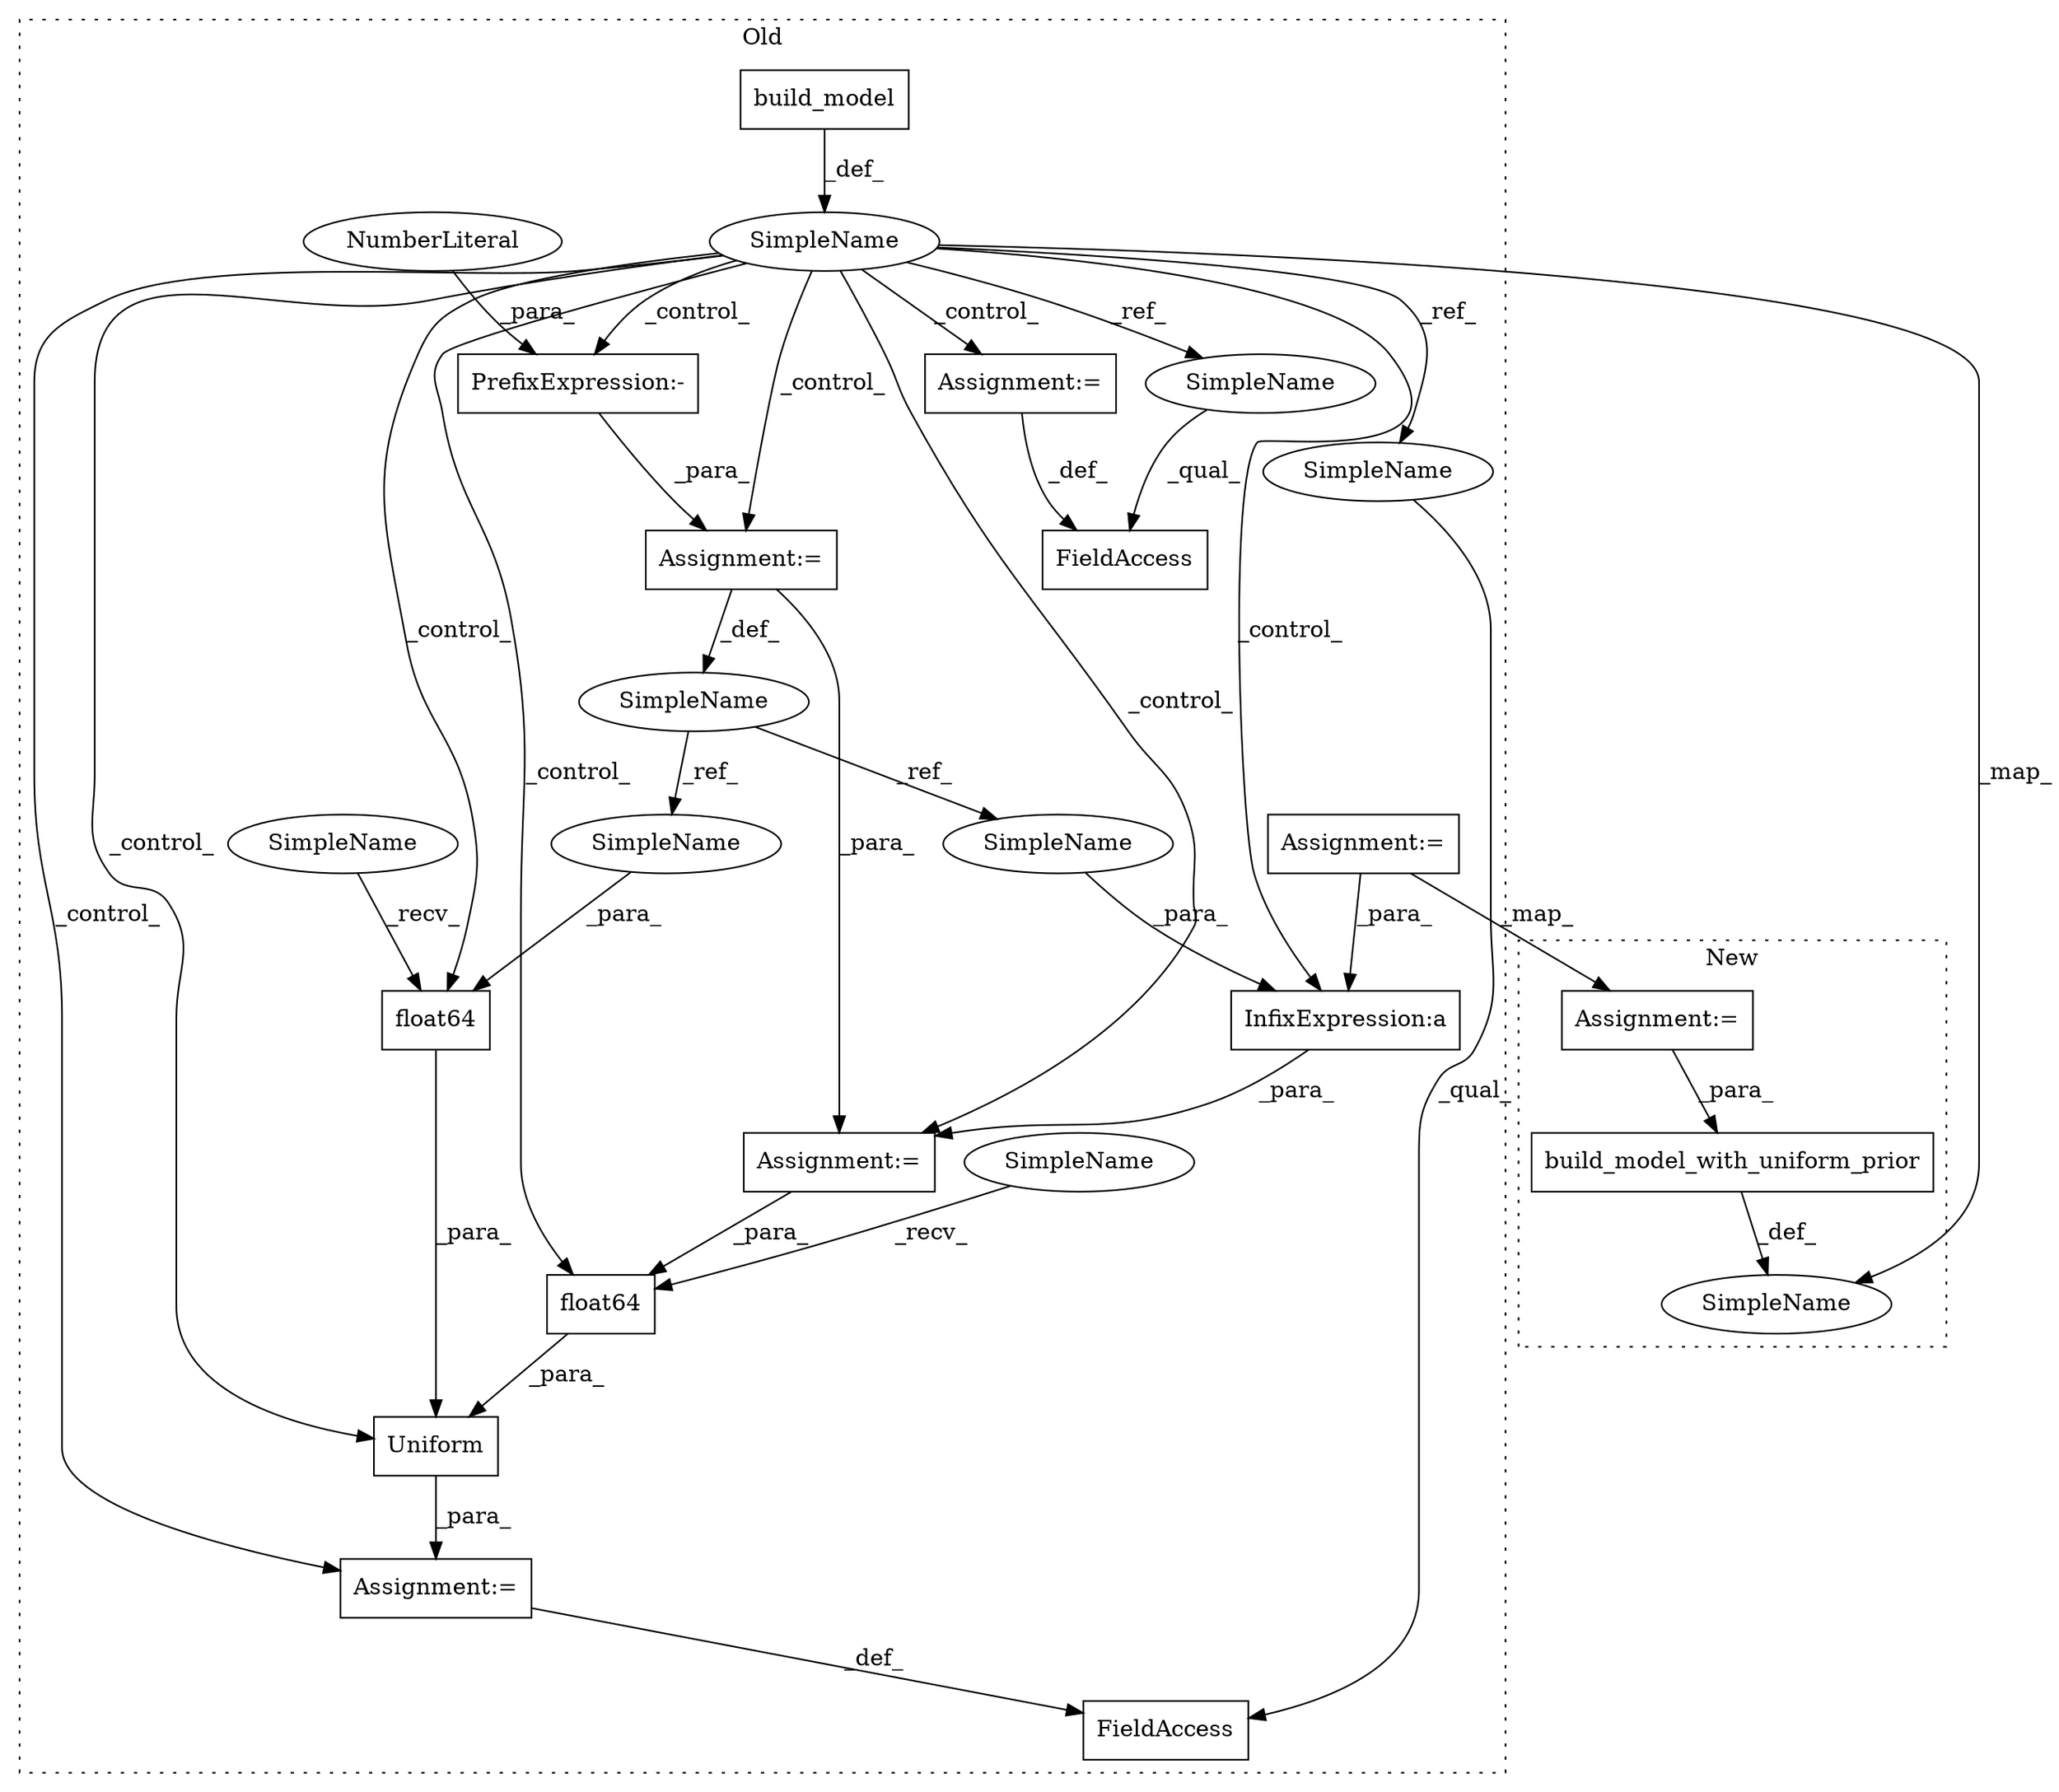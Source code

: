 digraph G {
subgraph cluster0 {
1 [label="build_model" a="32" s="5264,5280" l="12,1" shape="box"];
3 [label="InfixExpression:a" a="27" s="5615" l="3" shape="box"];
4 [label="SimpleName" a="42" s="5500" l="5" shape="ellipse"];
6 [label="PrefixExpression:-" a="38" s="5582" l="1" shape="box"];
7 [label="NumberLiteral" a="34" s="5583" l="3" shape="ellipse"];
8 [label="FieldAccess" a="22" s="5638" l="11" shape="box"];
9 [label="FieldAccess" a="22" s="5717" l="14" shape="box"];
10 [label="SimpleName" a="42" s="5572" l="9" shape="ellipse"];
11 [label="float64" a="32" s="5664,5681" l="8,1" shape="box"];
12 [label="float64" a="32" s="5689,5707" l="8,1" shape="box"];
13 [label="Uniform" a="32" s="5650,5708" l="8,1" shape="box"];
14 [label="Assignment:=" a="7" s="5649" l="1" shape="box"];
15 [label="Assignment:=" a="7" s="5731" l="1" shape="box"];
16 [label="Assignment:=" a="7" s="5604" l="1" shape="box"];
17 [label="Assignment:=" a="7" s="5581" l="1" shape="box"];
19 [label="Assignment:=" a="7" s="5326" l="1" shape="box"];
20 [label="SimpleName" a="42" s="5672" l="9" shape="ellipse"];
21 [label="SimpleName" a="42" s="5606" l="9" shape="ellipse"];
22 [label="SimpleName" a="42" s="5683" l="5" shape="ellipse"];
23 [label="SimpleName" a="42" s="5658" l="5" shape="ellipse"];
24 [label="SimpleName" a="42" s="5638" l="5" shape="ellipse"];
25 [label="SimpleName" a="42" s="5717" l="5" shape="ellipse"];
label = "Old";
style="dotted";
}
subgraph cluster1 {
2 [label="build_model_with_uniform_prior" a="32" s="6149,6205" l="31,1" shape="box"];
5 [label="SimpleName" a="42" s="6374" l="1" shape="ellipse"];
18 [label="Assignment:=" a="7" s="6108" l="1" shape="box"];
label = "New";
style="dotted";
}
1 -> 4 [label="_def_"];
2 -> 5 [label="_def_"];
3 -> 16 [label="_para_"];
4 -> 5 [label="_map_"];
4 -> 12 [label="_control_"];
4 -> 17 [label="_control_"];
4 -> 14 [label="_control_"];
4 -> 3 [label="_control_"];
4 -> 13 [label="_control_"];
4 -> 11 [label="_control_"];
4 -> 6 [label="_control_"];
4 -> 24 [label="_ref_"];
4 -> 25 [label="_ref_"];
4 -> 15 [label="_control_"];
4 -> 16 [label="_control_"];
6 -> 17 [label="_para_"];
7 -> 6 [label="_para_"];
10 -> 20 [label="_ref_"];
10 -> 21 [label="_ref_"];
11 -> 13 [label="_para_"];
12 -> 13 [label="_para_"];
13 -> 14 [label="_para_"];
14 -> 8 [label="_def_"];
15 -> 9 [label="_def_"];
16 -> 12 [label="_para_"];
17 -> 16 [label="_para_"];
17 -> 10 [label="_def_"];
18 -> 2 [label="_para_"];
19 -> 18 [label="_map_"];
19 -> 3 [label="_para_"];
20 -> 11 [label="_para_"];
21 -> 3 [label="_para_"];
22 -> 12 [label="_recv_"];
23 -> 11 [label="_recv_"];
24 -> 8 [label="_qual_"];
25 -> 9 [label="_qual_"];
}